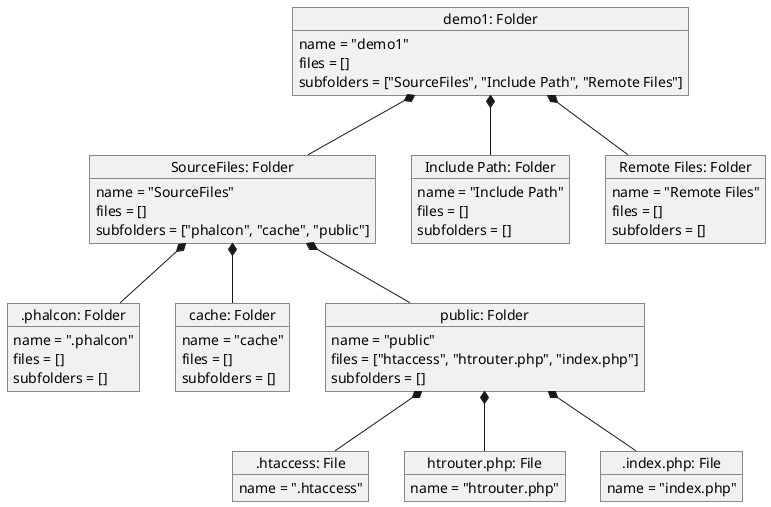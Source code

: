 @startuml

object "demo1: Folder" as mainFolder {
  name = "demo1"
  files = []
  subfolders = ["SourceFiles", "Include Path", "Remote Files"]
}

object "SourceFiles: Folder" as sf1 {
  name = "SourceFiles"
  files = []
  subfolders = ["phalcon", "cache", "public"]
}

object ".phalcon: Folder" as sf4 {
  name = ".phalcon"
  files = []
  subfolders = []
}

object "cache: Folder" as sf5 {
  name = "cache"
  files = []
  subfolders = []
}

object "public: Folder" as sf6 {
  name = "public"
  files = ["htaccess", "htrouter.php", "index.php"]
  subfolders = []
}

object ".htaccess: File" as f1 {
  name = ".htaccess"
}

object "htrouter.php: File" as f2 {
  name = "htrouter.php"
}

object ".index.php: File" as f3 {
  name = "index.php"
}

object "Include Path: Folder" as sf2 {
  name = "Include Path"
  files = []
  subfolders = []
}

object "Remote Files: Folder" as sf3 {
  name = "Remote Files"
  files = []
  subfolders = []
}

mainFolder *-- sf1
mainFolder *-- sf2
mainFolder *-- sf3

sf1 *-- sf4
sf1 *-- sf5
sf1 *-- sf6

sf6 *-- f1
sf6 *-- f2
sf6 *-- f3

@enduml
